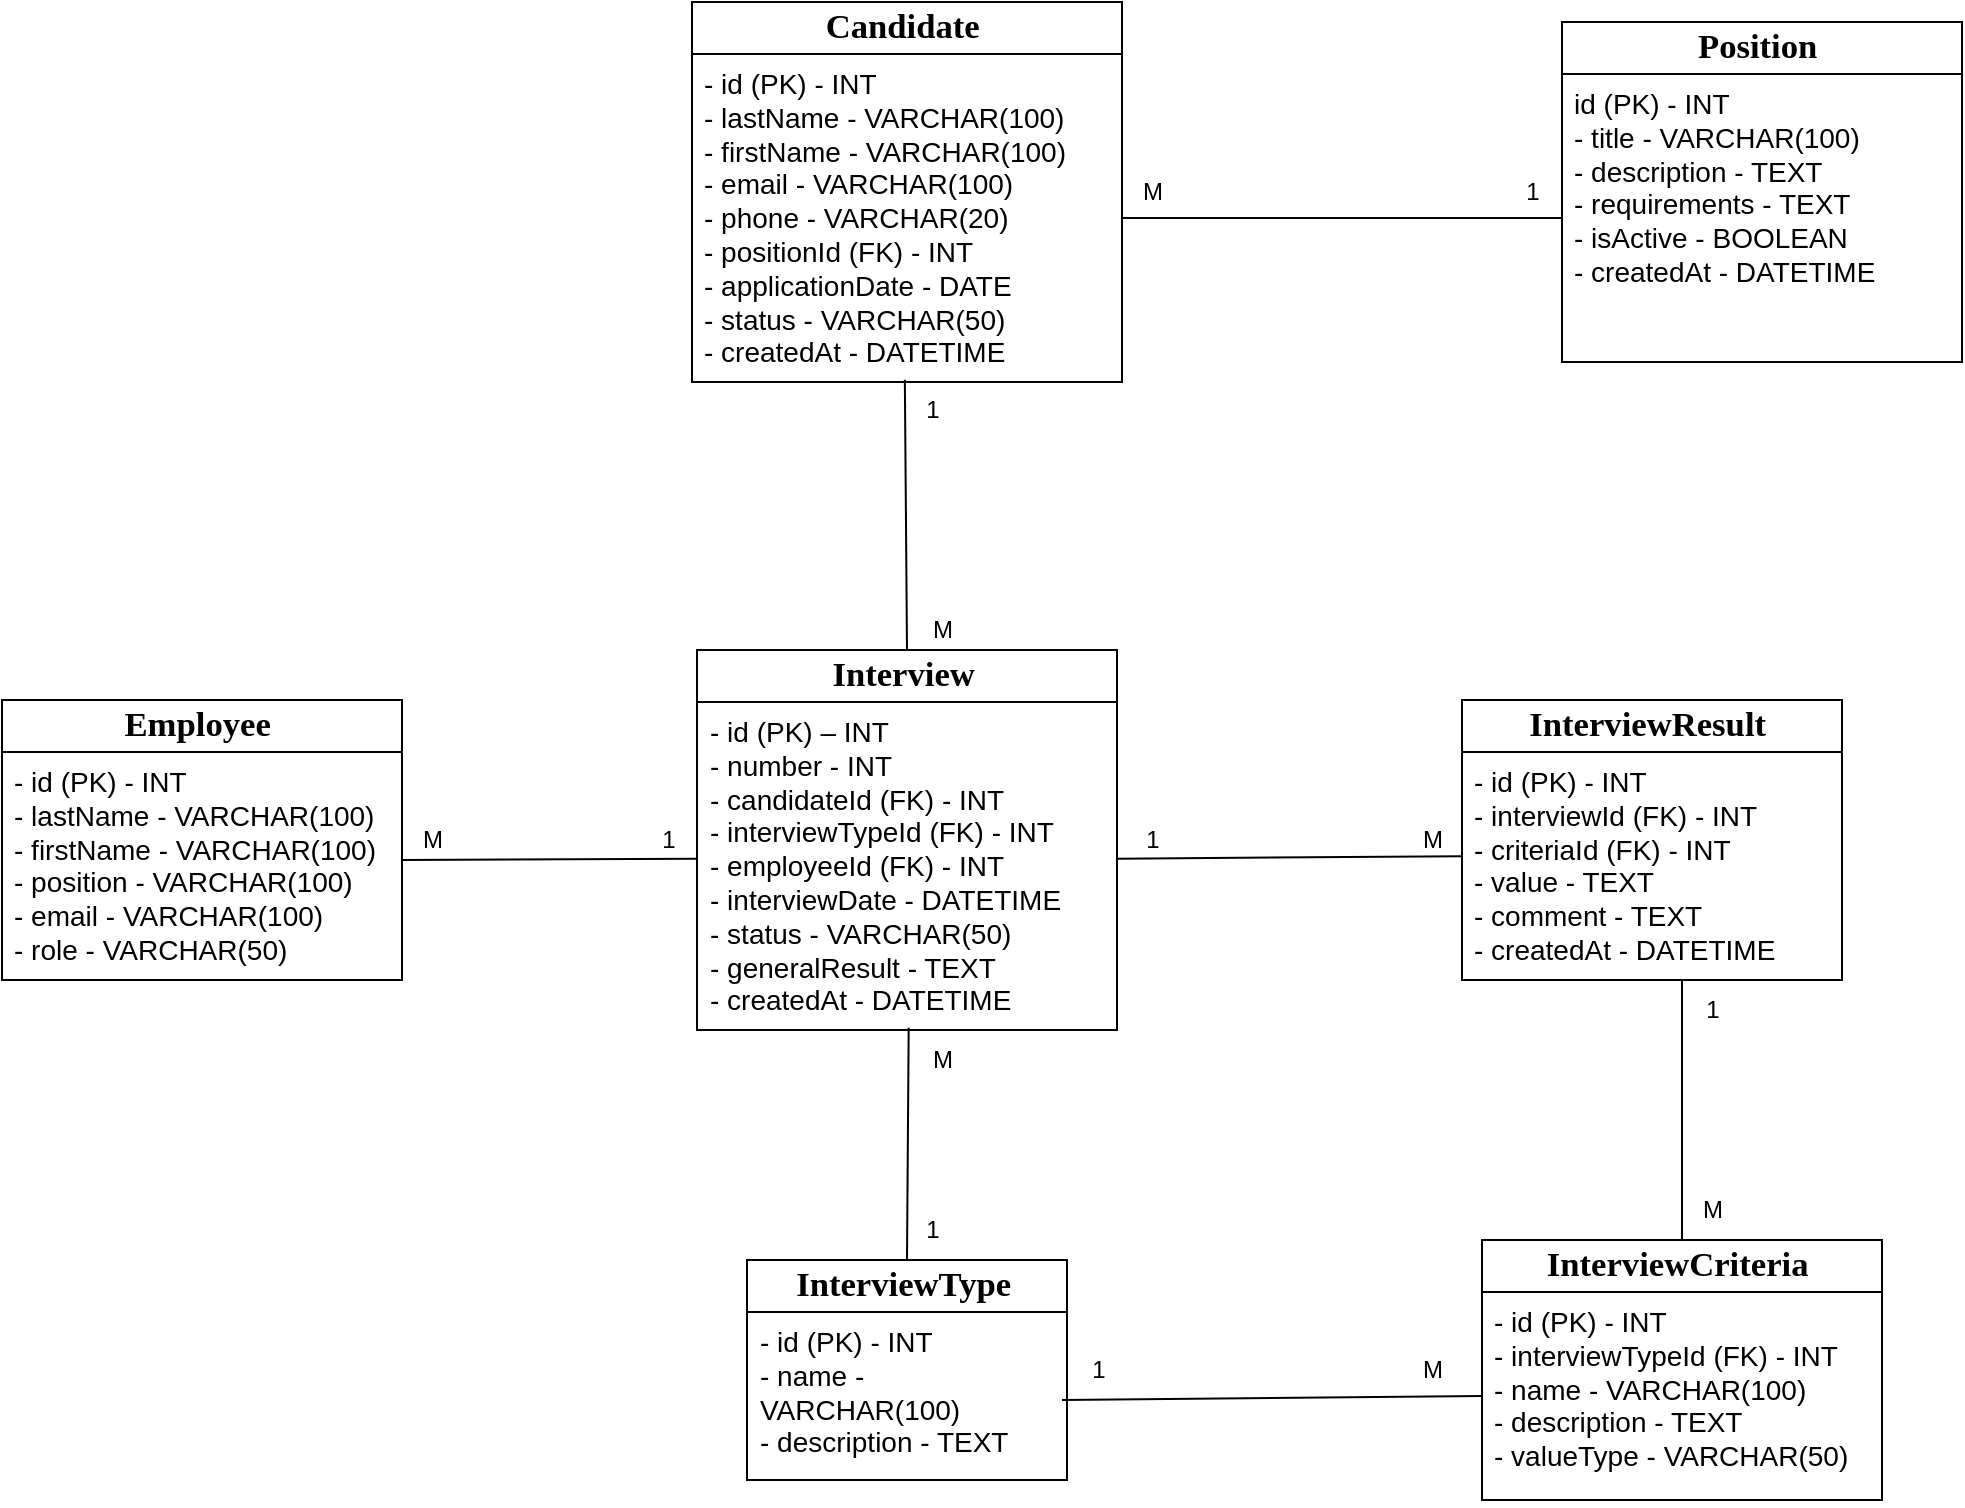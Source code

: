 <mxfile version="25.0.1">
  <diagram name="Page-1" id="RjGN11VAtwEw-3N9hKyD">
    <mxGraphModel dx="1436" dy="978" grid="1" gridSize="10" guides="1" tooltips="1" connect="1" arrows="1" fold="1" page="1" pageScale="1" pageWidth="850" pageHeight="1100" math="0" shadow="0">
      <root>
        <mxCell id="0" />
        <mxCell id="1" parent="0" />
        <mxCell id="rNf50URjbP0WnA7ou_Wj-5" value="&lt;b&gt;&lt;span style=&quot;font-size:13.0pt;line-height:&lt;br/&gt;107%;font-family:&amp;quot;Times New Roman&amp;quot;,serif;mso-fareast-font-family:Calibri;&lt;br/&gt;mso-fareast-theme-font:minor-latin;mso-ansi-language:UK;mso-fareast-language:&lt;br/&gt;EN-US;mso-bidi-language:AR-SA&quot; lang=&quot;UK&quot;&gt;Employee&amp;nbsp;&lt;/span&gt;&lt;/b&gt;" style="swimlane;fontStyle=0;childLayout=stackLayout;horizontal=1;startSize=26;fillColor=none;horizontalStack=0;resizeParent=1;resizeParentMax=0;resizeLast=0;collapsible=1;marginBottom=0;whiteSpace=wrap;html=1;" vertex="1" parent="1">
          <mxGeometry x="10" y="680" width="200" height="140" as="geometry" />
        </mxCell>
        <mxCell id="rNf50URjbP0WnA7ou_Wj-6" value="&lt;div&gt;- id (PK) - INT&lt;/div&gt;&lt;div&gt;- lastName - VARCHAR(100)&lt;/div&gt;&lt;div&gt;- firstName - VARCHAR(100)&lt;/div&gt;&lt;div&gt;- position - VARCHAR(100)&lt;/div&gt;&lt;div&gt;- email - VARCHAR(100)&lt;/div&gt;&lt;div&gt;- role - VARCHAR(50)&lt;/div&gt;&lt;div&gt;&lt;br&gt;&lt;/div&gt;" style="text;strokeColor=none;fillColor=none;align=left;verticalAlign=top;spacingLeft=4;spacingRight=4;overflow=hidden;rotatable=0;points=[[0,0.5],[1,0.5]];portConstraint=eastwest;whiteSpace=wrap;html=1;fontSize=14;" vertex="1" parent="rNf50URjbP0WnA7ou_Wj-5">
          <mxGeometry y="26" width="200" height="114" as="geometry" />
        </mxCell>
        <mxCell id="rNf50URjbP0WnA7ou_Wj-7" value="&lt;b&gt;&lt;span style=&quot;font-size:13.0pt;line-height:&lt;br/&gt;107%;font-family:&amp;quot;Times New Roman&amp;quot;,serif;mso-fareast-font-family:Calibri;&lt;br/&gt;mso-fareast-theme-font:minor-latin;mso-ansi-language:UK;mso-fareast-language:&lt;br/&gt;EN-US;mso-bidi-language:AR-SA&quot; lang=&quot;UK&quot;&gt;InterviewCriteria&amp;nbsp;&lt;/span&gt;&lt;/b&gt;" style="swimlane;fontStyle=0;childLayout=stackLayout;horizontal=1;startSize=26;fillColor=none;horizontalStack=0;resizeParent=1;resizeParentMax=0;resizeLast=0;collapsible=1;marginBottom=0;whiteSpace=wrap;html=1;" vertex="1" parent="1">
          <mxGeometry x="750" y="950" width="200" height="130" as="geometry" />
        </mxCell>
        <mxCell id="rNf50URjbP0WnA7ou_Wj-8" value="&lt;div&gt;- id (PK) - INT&lt;/div&gt;&lt;div&gt;- interviewTypeId (FK) - INT&lt;/div&gt;&lt;div&gt;- name - VARCHAR(100)&lt;/div&gt;&lt;div&gt;- description - TEXT&lt;/div&gt;&lt;div&gt;- valueType - VARCHAR(50)&lt;/div&gt;&lt;div&gt;&lt;br&gt;&lt;/div&gt;" style="text;strokeColor=none;fillColor=none;align=left;verticalAlign=top;spacingLeft=4;spacingRight=4;overflow=hidden;rotatable=0;points=[[0,0.5],[1,0.5]];portConstraint=eastwest;whiteSpace=wrap;html=1;fontSize=14;" vertex="1" parent="rNf50URjbP0WnA7ou_Wj-7">
          <mxGeometry y="26" width="200" height="104" as="geometry" />
        </mxCell>
        <mxCell id="rNf50URjbP0WnA7ou_Wj-9" value="&lt;b&gt;&lt;span style=&quot;font-size:13.0pt;line-height:&lt;br/&gt;107%;font-family:&amp;quot;Times New Roman&amp;quot;,serif;mso-fareast-font-family:Calibri;&lt;br/&gt;mso-fareast-theme-font:minor-latin;mso-ansi-language:UK;mso-fareast-language:&lt;br/&gt;EN-US;mso-bidi-language:AR-SA&quot; lang=&quot;UK&quot;&gt;Position&amp;nbsp;&lt;/span&gt;&lt;/b&gt;" style="swimlane;fontStyle=0;childLayout=stackLayout;horizontal=1;startSize=26;fillColor=none;horizontalStack=0;resizeParent=1;resizeParentMax=0;resizeLast=0;collapsible=1;marginBottom=0;whiteSpace=wrap;html=1;" vertex="1" parent="1">
          <mxGeometry x="790" y="341" width="200" height="170" as="geometry" />
        </mxCell>
        <mxCell id="rNf50URjbP0WnA7ou_Wj-10" value="&lt;div&gt;id (PK) - INT&lt;/div&gt;&lt;div&gt;- title - VARCHAR(100)&lt;/div&gt;&lt;div&gt;- description - TEXT&lt;/div&gt;&lt;div&gt;- requirements - TEXT&lt;/div&gt;&lt;div&gt;- isActive - BOOLEAN&lt;/div&gt;&lt;div&gt;- createdAt - DATETIME&lt;/div&gt;&lt;div&gt;&lt;br&gt;&lt;/div&gt;" style="text;strokeColor=none;fillColor=none;align=left;verticalAlign=top;spacingLeft=4;spacingRight=4;overflow=hidden;rotatable=0;points=[[0,0.5],[1,0.5]];portConstraint=eastwest;whiteSpace=wrap;html=1;fontSize=14;" vertex="1" parent="rNf50URjbP0WnA7ou_Wj-9">
          <mxGeometry y="26" width="200" height="144" as="geometry" />
        </mxCell>
        <mxCell id="rNf50URjbP0WnA7ou_Wj-11" value="&lt;b&gt;&lt;span style=&quot;font-size:13.0pt;line-height:&lt;br/&gt;107%;font-family:&amp;quot;Times New Roman&amp;quot;,serif;mso-fareast-font-family:Calibri;&lt;br/&gt;mso-fareast-theme-font:minor-latin;mso-ansi-language:UK;mso-fareast-language:&lt;br/&gt;EN-US;mso-bidi-language:AR-SA&quot; lang=&quot;UK&quot;&gt;InterviewType&amp;nbsp;&lt;/span&gt;&lt;/b&gt;" style="swimlane;fontStyle=0;childLayout=stackLayout;horizontal=1;startSize=26;fillColor=none;horizontalStack=0;resizeParent=1;resizeParentMax=0;resizeLast=0;collapsible=1;marginBottom=0;whiteSpace=wrap;html=1;" vertex="1" parent="1">
          <mxGeometry x="382.5" y="960" width="160" height="110" as="geometry" />
        </mxCell>
        <mxCell id="rNf50URjbP0WnA7ou_Wj-12" value="&lt;div&gt;- id (PK) - INT&lt;/div&gt;&lt;div&gt;- name - VARCHAR(100)&lt;/div&gt;&lt;div&gt;- description - TEXT&lt;/div&gt;&lt;div&gt;&lt;br&gt;&lt;/div&gt;" style="text;strokeColor=none;fillColor=none;align=left;verticalAlign=top;spacingLeft=4;spacingRight=4;overflow=hidden;rotatable=0;points=[[0,0.5],[1,0.5]];portConstraint=eastwest;whiteSpace=wrap;html=1;fontSize=14;" vertex="1" parent="rNf50URjbP0WnA7ou_Wj-11">
          <mxGeometry y="26" width="160" height="84" as="geometry" />
        </mxCell>
        <mxCell id="rNf50URjbP0WnA7ou_Wj-13" value="&lt;b&gt;&lt;span style=&quot;font-size:13.0pt;line-height:&lt;br/&gt;107%;font-family:&amp;quot;Times New Roman&amp;quot;,serif;mso-fareast-font-family:Calibri;&lt;br/&gt;mso-fareast-theme-font:minor-latin;mso-ansi-language:UK;mso-fareast-language:&lt;br/&gt;EN-US;mso-bidi-language:AR-SA&quot; lang=&quot;UK&quot;&gt;InterviewResult&amp;nbsp;&lt;/span&gt;&lt;/b&gt;" style="swimlane;fontStyle=0;childLayout=stackLayout;horizontal=1;startSize=26;fillColor=none;horizontalStack=0;resizeParent=1;resizeParentMax=0;resizeLast=0;collapsible=1;marginBottom=0;whiteSpace=wrap;html=1;" vertex="1" parent="1">
          <mxGeometry x="740" y="680" width="190" height="140" as="geometry" />
        </mxCell>
        <mxCell id="rNf50URjbP0WnA7ou_Wj-14" value="&lt;div&gt;- id (PK) - INT&lt;/div&gt;&lt;div&gt;- interviewId (FK) - INT&lt;/div&gt;&lt;div&gt;- criteriaId (FK) - INT&lt;/div&gt;&lt;div&gt;- value - TEXT&lt;/div&gt;&lt;div&gt;- comment - TEXT&lt;/div&gt;&lt;div&gt;- createdAt - DATETIME&lt;/div&gt;&lt;div&gt;&lt;br&gt;&lt;/div&gt;" style="text;strokeColor=none;fillColor=none;align=left;verticalAlign=top;spacingLeft=4;spacingRight=4;overflow=hidden;rotatable=0;points=[[0,0.5],[1,0.5]];portConstraint=eastwest;whiteSpace=wrap;html=1;fontSize=14;" vertex="1" parent="rNf50URjbP0WnA7ou_Wj-13">
          <mxGeometry y="26" width="190" height="114" as="geometry" />
        </mxCell>
        <mxCell id="rNf50URjbP0WnA7ou_Wj-15" value="&lt;b&gt;&lt;span style=&quot;font-size:13.0pt;line-height:&lt;br/&gt;107%;font-family:&amp;quot;Times New Roman&amp;quot;,serif;mso-fareast-font-family:Calibri;&lt;br/&gt;mso-fareast-theme-font:minor-latin;mso-ansi-language:UK;mso-fareast-language:&lt;br/&gt;EN-US;mso-bidi-language:AR-SA&quot; lang=&quot;UK&quot;&gt;Candidate&amp;nbsp;&lt;/span&gt;&lt;/b&gt;" style="swimlane;fontStyle=0;childLayout=stackLayout;horizontal=1;startSize=26;fillColor=none;horizontalStack=0;resizeParent=1;resizeParentMax=0;resizeLast=0;collapsible=1;marginBottom=0;whiteSpace=wrap;html=1;" vertex="1" parent="1">
          <mxGeometry x="355" y="331" width="215" height="190" as="geometry" />
        </mxCell>
        <mxCell id="rNf50URjbP0WnA7ou_Wj-16" value="&lt;div&gt;- id (PK) - INT&lt;/div&gt;&lt;div&gt;- lastName - VARCHAR(100)&lt;/div&gt;&lt;div&gt;- firstName - VARCHAR(100)&lt;/div&gt;&lt;div&gt;- email - VARCHAR(100)&lt;/div&gt;&lt;div&gt;- phone - VARCHAR(20)&lt;/div&gt;&lt;div&gt;- positionId (FK) - INT&lt;/div&gt;&lt;div&gt;- applicationDate - DATE&lt;/div&gt;&lt;div&gt;- status - VARCHAR(50)&lt;/div&gt;&lt;div&gt;- createdAt - DATETIME&lt;/div&gt;&lt;div&gt;&lt;br&gt;&lt;/div&gt;" style="text;strokeColor=none;fillColor=none;align=left;verticalAlign=top;spacingLeft=4;spacingRight=4;overflow=hidden;rotatable=0;points=[[0,0.5],[1,0.5]];portConstraint=eastwest;whiteSpace=wrap;html=1;fontSize=14;" vertex="1" parent="rNf50URjbP0WnA7ou_Wj-15">
          <mxGeometry y="26" width="215" height="164" as="geometry" />
        </mxCell>
        <mxCell id="rNf50URjbP0WnA7ou_Wj-17" value="&lt;b&gt;&lt;span style=&quot;font-size:13.0pt;line-height:&lt;br/&gt;107%;font-family:&amp;quot;Times New Roman&amp;quot;,serif;mso-fareast-font-family:Calibri;&lt;br/&gt;mso-fareast-theme-font:minor-latin;mso-ansi-language:UK;mso-fareast-language:&lt;br/&gt;EN-US;mso-bidi-language:AR-SA&quot; lang=&quot;UK&quot;&gt;Interview&amp;nbsp;&lt;/span&gt;&lt;/b&gt;" style="swimlane;fontStyle=0;childLayout=stackLayout;horizontal=1;startSize=26;fillColor=none;horizontalStack=0;resizeParent=1;resizeParentMax=0;resizeLast=0;collapsible=1;marginBottom=0;whiteSpace=wrap;html=1;" vertex="1" parent="1">
          <mxGeometry x="357.5" y="655" width="210" height="190" as="geometry" />
        </mxCell>
        <mxCell id="rNf50URjbP0WnA7ou_Wj-18" value="&lt;div&gt;&lt;div&gt;- id (PK) – INT&lt;/div&gt;&lt;div&gt;- number - INT&lt;/div&gt;&lt;div&gt;- candidateId (FK) - INT&lt;/div&gt;&lt;div&gt;- interviewTypeId (FK) - INT&lt;/div&gt;&lt;div&gt;- employeeId (FK) - INT&lt;/div&gt;&lt;div&gt;- interviewDate - DATETIME&lt;/div&gt;&lt;div&gt;- status - VARCHAR(50)&lt;/div&gt;&lt;div&gt;- generalResult - TEXT&lt;/div&gt;&lt;div&gt;- createdAt - DATETIME&lt;/div&gt;&lt;/div&gt;&lt;div&gt;&lt;br&gt;&lt;/div&gt;" style="text;strokeColor=none;fillColor=none;align=left;verticalAlign=top;spacingLeft=4;spacingRight=4;overflow=hidden;rotatable=0;points=[[0,0.5],[1,0.5]];portConstraint=eastwest;whiteSpace=wrap;html=1;fontSize=14;" vertex="1" parent="rNf50URjbP0WnA7ou_Wj-17">
          <mxGeometry y="26" width="210" height="164" as="geometry" />
        </mxCell>
        <mxCell id="rNf50URjbP0WnA7ou_Wj-24" value="" style="line;strokeWidth=1;fillColor=none;align=left;verticalAlign=middle;spacingTop=-1;spacingLeft=3;spacingRight=3;rotatable=0;labelPosition=right;points=[];portConstraint=eastwest;strokeColor=inherit;" vertex="1" parent="1">
          <mxGeometry x="570" y="435" width="220" height="8" as="geometry" />
        </mxCell>
        <mxCell id="rNf50URjbP0WnA7ou_Wj-25" value="1" style="text;html=1;align=center;verticalAlign=middle;resizable=0;points=[];autosize=1;strokeColor=none;fillColor=none;" vertex="1" parent="1">
          <mxGeometry x="760" y="411" width="30" height="30" as="geometry" />
        </mxCell>
        <mxCell id="rNf50URjbP0WnA7ou_Wj-26" value="M" style="text;html=1;align=center;verticalAlign=middle;resizable=0;points=[];autosize=1;strokeColor=none;fillColor=none;" vertex="1" parent="1">
          <mxGeometry x="570" y="411" width="30" height="30" as="geometry" />
        </mxCell>
        <mxCell id="rNf50URjbP0WnA7ou_Wj-29" value="" style="endArrow=none;html=1;rounded=0;exitX=0.5;exitY=0;exitDx=0;exitDy=0;entryX=0.495;entryY=0.993;entryDx=0;entryDy=0;entryPerimeter=0;" edge="1" parent="1" source="rNf50URjbP0WnA7ou_Wj-17" target="rNf50URjbP0WnA7ou_Wj-16">
          <mxGeometry width="50" height="50" relative="1" as="geometry">
            <mxPoint x="410" y="570" as="sourcePoint" />
            <mxPoint x="460" y="520" as="targetPoint" />
          </mxGeometry>
        </mxCell>
        <mxCell id="rNf50URjbP0WnA7ou_Wj-30" value="1" style="text;html=1;align=center;verticalAlign=middle;resizable=0;points=[];autosize=1;strokeColor=none;fillColor=none;" vertex="1" parent="1">
          <mxGeometry x="460" y="520" width="30" height="30" as="geometry" />
        </mxCell>
        <mxCell id="rNf50URjbP0WnA7ou_Wj-31" value="M" style="text;html=1;align=center;verticalAlign=middle;resizable=0;points=[];autosize=1;strokeColor=none;fillColor=none;" vertex="1" parent="1">
          <mxGeometry x="465" y="630" width="30" height="30" as="geometry" />
        </mxCell>
        <mxCell id="rNf50URjbP0WnA7ou_Wj-33" value="" style="endArrow=none;html=1;rounded=0;exitX=0.5;exitY=0;exitDx=0;exitDy=0;entryX=0.504;entryY=0.993;entryDx=0;entryDy=0;entryPerimeter=0;" edge="1" parent="1" source="rNf50URjbP0WnA7ou_Wj-11" target="rNf50URjbP0WnA7ou_Wj-18">
          <mxGeometry width="50" height="50" relative="1" as="geometry">
            <mxPoint x="410" y="890" as="sourcePoint" />
            <mxPoint x="460" y="840" as="targetPoint" />
          </mxGeometry>
        </mxCell>
        <mxCell id="rNf50URjbP0WnA7ou_Wj-34" value="1" style="text;html=1;align=center;verticalAlign=middle;resizable=0;points=[];autosize=1;strokeColor=none;fillColor=none;" vertex="1" parent="1">
          <mxGeometry x="460" y="930" width="30" height="30" as="geometry" />
        </mxCell>
        <mxCell id="rNf50URjbP0WnA7ou_Wj-35" value="M" style="text;html=1;align=center;verticalAlign=middle;resizable=0;points=[];autosize=1;strokeColor=none;fillColor=none;" vertex="1" parent="1">
          <mxGeometry x="465" y="845" width="30" height="30" as="geometry" />
        </mxCell>
        <mxCell id="rNf50URjbP0WnA7ou_Wj-36" value="" style="endArrow=none;html=1;rounded=0;entryX=0.001;entryY=0.478;entryDx=0;entryDy=0;entryPerimeter=0;" edge="1" parent="1" target="rNf50URjbP0WnA7ou_Wj-18">
          <mxGeometry width="50" height="50" relative="1" as="geometry">
            <mxPoint x="210" y="760" as="sourcePoint" />
            <mxPoint x="260" y="710" as="targetPoint" />
          </mxGeometry>
        </mxCell>
        <mxCell id="rNf50URjbP0WnA7ou_Wj-37" value="" style="endArrow=none;html=1;rounded=0;entryX=0.001;entryY=0.457;entryDx=0;entryDy=0;entryPerimeter=0;exitX=-0.093;exitY=0.811;exitDx=0;exitDy=0;exitPerimeter=0;" edge="1" parent="1" source="rNf50URjbP0WnA7ou_Wj-43" target="rNf50URjbP0WnA7ou_Wj-14">
          <mxGeometry width="50" height="50" relative="1" as="geometry">
            <mxPoint x="570" y="760" as="sourcePoint" />
            <mxPoint x="620" y="710" as="targetPoint" />
          </mxGeometry>
        </mxCell>
        <mxCell id="rNf50URjbP0WnA7ou_Wj-40" value="М" style="text;html=1;align=center;verticalAlign=middle;resizable=0;points=[];autosize=1;strokeColor=none;fillColor=none;" vertex="1" parent="1">
          <mxGeometry x="210" y="735" width="30" height="30" as="geometry" />
        </mxCell>
        <mxCell id="rNf50URjbP0WnA7ou_Wj-41" value="1" style="text;html=1;align=center;verticalAlign=middle;resizable=0;points=[];autosize=1;strokeColor=none;fillColor=none;" vertex="1" parent="1">
          <mxGeometry x="327.5" y="735" width="30" height="30" as="geometry" />
        </mxCell>
        <mxCell id="rNf50URjbP0WnA7ou_Wj-42" value="М" style="text;html=1;align=center;verticalAlign=middle;resizable=0;points=[];autosize=1;strokeColor=none;fillColor=none;" vertex="1" parent="1">
          <mxGeometry x="710" y="735" width="30" height="30" as="geometry" />
        </mxCell>
        <mxCell id="rNf50URjbP0WnA7ou_Wj-43" value="1" style="text;html=1;align=center;verticalAlign=middle;resizable=0;points=[];autosize=1;strokeColor=none;fillColor=none;" vertex="1" parent="1">
          <mxGeometry x="570" y="735" width="30" height="30" as="geometry" />
        </mxCell>
        <mxCell id="rNf50URjbP0WnA7ou_Wj-44" value="1" style="text;html=1;align=center;verticalAlign=middle;resizable=0;points=[];autosize=1;strokeColor=none;fillColor=none;" vertex="1" parent="1">
          <mxGeometry x="850" y="820" width="30" height="30" as="geometry" />
        </mxCell>
        <mxCell id="rNf50URjbP0WnA7ou_Wj-45" value="М" style="text;html=1;align=center;verticalAlign=middle;resizable=0;points=[];autosize=1;strokeColor=none;fillColor=none;" vertex="1" parent="1">
          <mxGeometry x="850" y="920" width="30" height="30" as="geometry" />
        </mxCell>
        <mxCell id="rNf50URjbP0WnA7ou_Wj-46" value="" style="endArrow=none;html=1;rounded=0;exitX=0.5;exitY=0;exitDx=0;exitDy=0;" edge="1" parent="1" source="rNf50URjbP0WnA7ou_Wj-7">
          <mxGeometry width="50" height="50" relative="1" as="geometry">
            <mxPoint x="800" y="870" as="sourcePoint" />
            <mxPoint x="850" y="820" as="targetPoint" />
          </mxGeometry>
        </mxCell>
        <mxCell id="rNf50URjbP0WnA7ou_Wj-47" value="" style="endArrow=none;html=1;rounded=0;entryX=0;entryY=0.5;entryDx=0;entryDy=0;" edge="1" parent="1" target="rNf50URjbP0WnA7ou_Wj-8">
          <mxGeometry width="50" height="50" relative="1" as="geometry">
            <mxPoint x="540" y="1030" as="sourcePoint" />
            <mxPoint x="590" y="980" as="targetPoint" />
          </mxGeometry>
        </mxCell>
        <mxCell id="rNf50URjbP0WnA7ou_Wj-48" value="1" style="text;html=1;align=center;verticalAlign=middle;resizable=0;points=[];autosize=1;strokeColor=none;fillColor=none;" vertex="1" parent="1">
          <mxGeometry x="542.5" y="1000" width="30" height="30" as="geometry" />
        </mxCell>
        <mxCell id="rNf50URjbP0WnA7ou_Wj-49" value="М" style="text;html=1;align=center;verticalAlign=middle;resizable=0;points=[];autosize=1;strokeColor=none;fillColor=none;" vertex="1" parent="1">
          <mxGeometry x="710" y="1000" width="30" height="30" as="geometry" />
        </mxCell>
      </root>
    </mxGraphModel>
  </diagram>
</mxfile>
